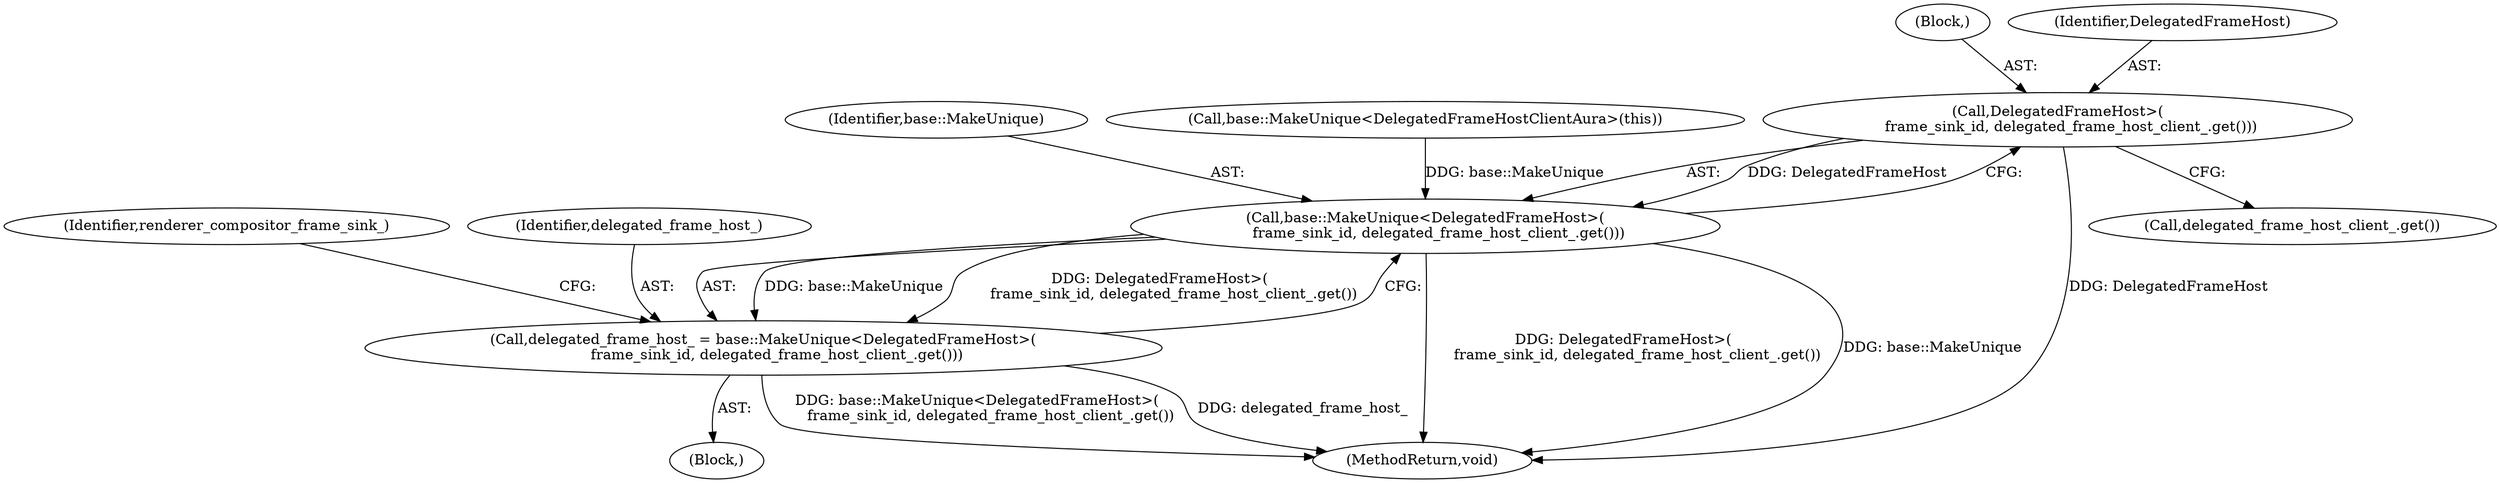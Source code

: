 digraph "0_Chrome_b399a05453d7b3e2dfdec67865fefe6953bcc59e@del" {
"1000125" [label="(Call,DelegatedFrameHost>(\n      frame_sink_id, delegated_frame_host_client_.get()))"];
"1000123" [label="(Call,base::MakeUnique<DelegatedFrameHost>(\n      frame_sink_id, delegated_frame_host_client_.get()))"];
"1000121" [label="(Call,delegated_frame_host_ = base::MakeUnique<DelegatedFrameHost>(\n      frame_sink_id, delegated_frame_host_client_.get()))"];
"1000131" [label="(Identifier,renderer_compositor_frame_sink_)"];
"1000125" [label="(Call,DelegatedFrameHost>(\n      frame_sink_id, delegated_frame_host_client_.get()))"];
"1000101" [label="(Block,)"];
"1000127" [label="(Block,)"];
"1000126" [label="(Identifier,DelegatedFrameHost)"];
"1000123" [label="(Call,base::MakeUnique<DelegatedFrameHost>(\n      frame_sink_id, delegated_frame_host_client_.get()))"];
"1000122" [label="(Identifier,delegated_frame_host_)"];
"1000121" [label="(Call,delegated_frame_host_ = base::MakeUnique<DelegatedFrameHost>(\n      frame_sink_id, delegated_frame_host_client_.get()))"];
"1000124" [label="(Identifier,base::MakeUnique)"];
"1000116" [label="(Call,base::MakeUnique<DelegatedFrameHostClientAura>(this))"];
"1000144" [label="(MethodReturn,void)"];
"1000129" [label="(Call,delegated_frame_host_client_.get())"];
"1000125" -> "1000123"  [label="AST: "];
"1000125" -> "1000129"  [label="CFG: "];
"1000126" -> "1000125"  [label="AST: "];
"1000127" -> "1000125"  [label="AST: "];
"1000123" -> "1000125"  [label="CFG: "];
"1000125" -> "1000144"  [label="DDG: DelegatedFrameHost"];
"1000125" -> "1000123"  [label="DDG: DelegatedFrameHost"];
"1000123" -> "1000121"  [label="AST: "];
"1000124" -> "1000123"  [label="AST: "];
"1000121" -> "1000123"  [label="CFG: "];
"1000123" -> "1000144"  [label="DDG: DelegatedFrameHost>(\n      frame_sink_id, delegated_frame_host_client_.get())"];
"1000123" -> "1000144"  [label="DDG: base::MakeUnique"];
"1000123" -> "1000121"  [label="DDG: base::MakeUnique"];
"1000123" -> "1000121"  [label="DDG: DelegatedFrameHost>(\n      frame_sink_id, delegated_frame_host_client_.get())"];
"1000116" -> "1000123"  [label="DDG: base::MakeUnique"];
"1000121" -> "1000101"  [label="AST: "];
"1000122" -> "1000121"  [label="AST: "];
"1000131" -> "1000121"  [label="CFG: "];
"1000121" -> "1000144"  [label="DDG: base::MakeUnique<DelegatedFrameHost>(\n      frame_sink_id, delegated_frame_host_client_.get())"];
"1000121" -> "1000144"  [label="DDG: delegated_frame_host_"];
}
